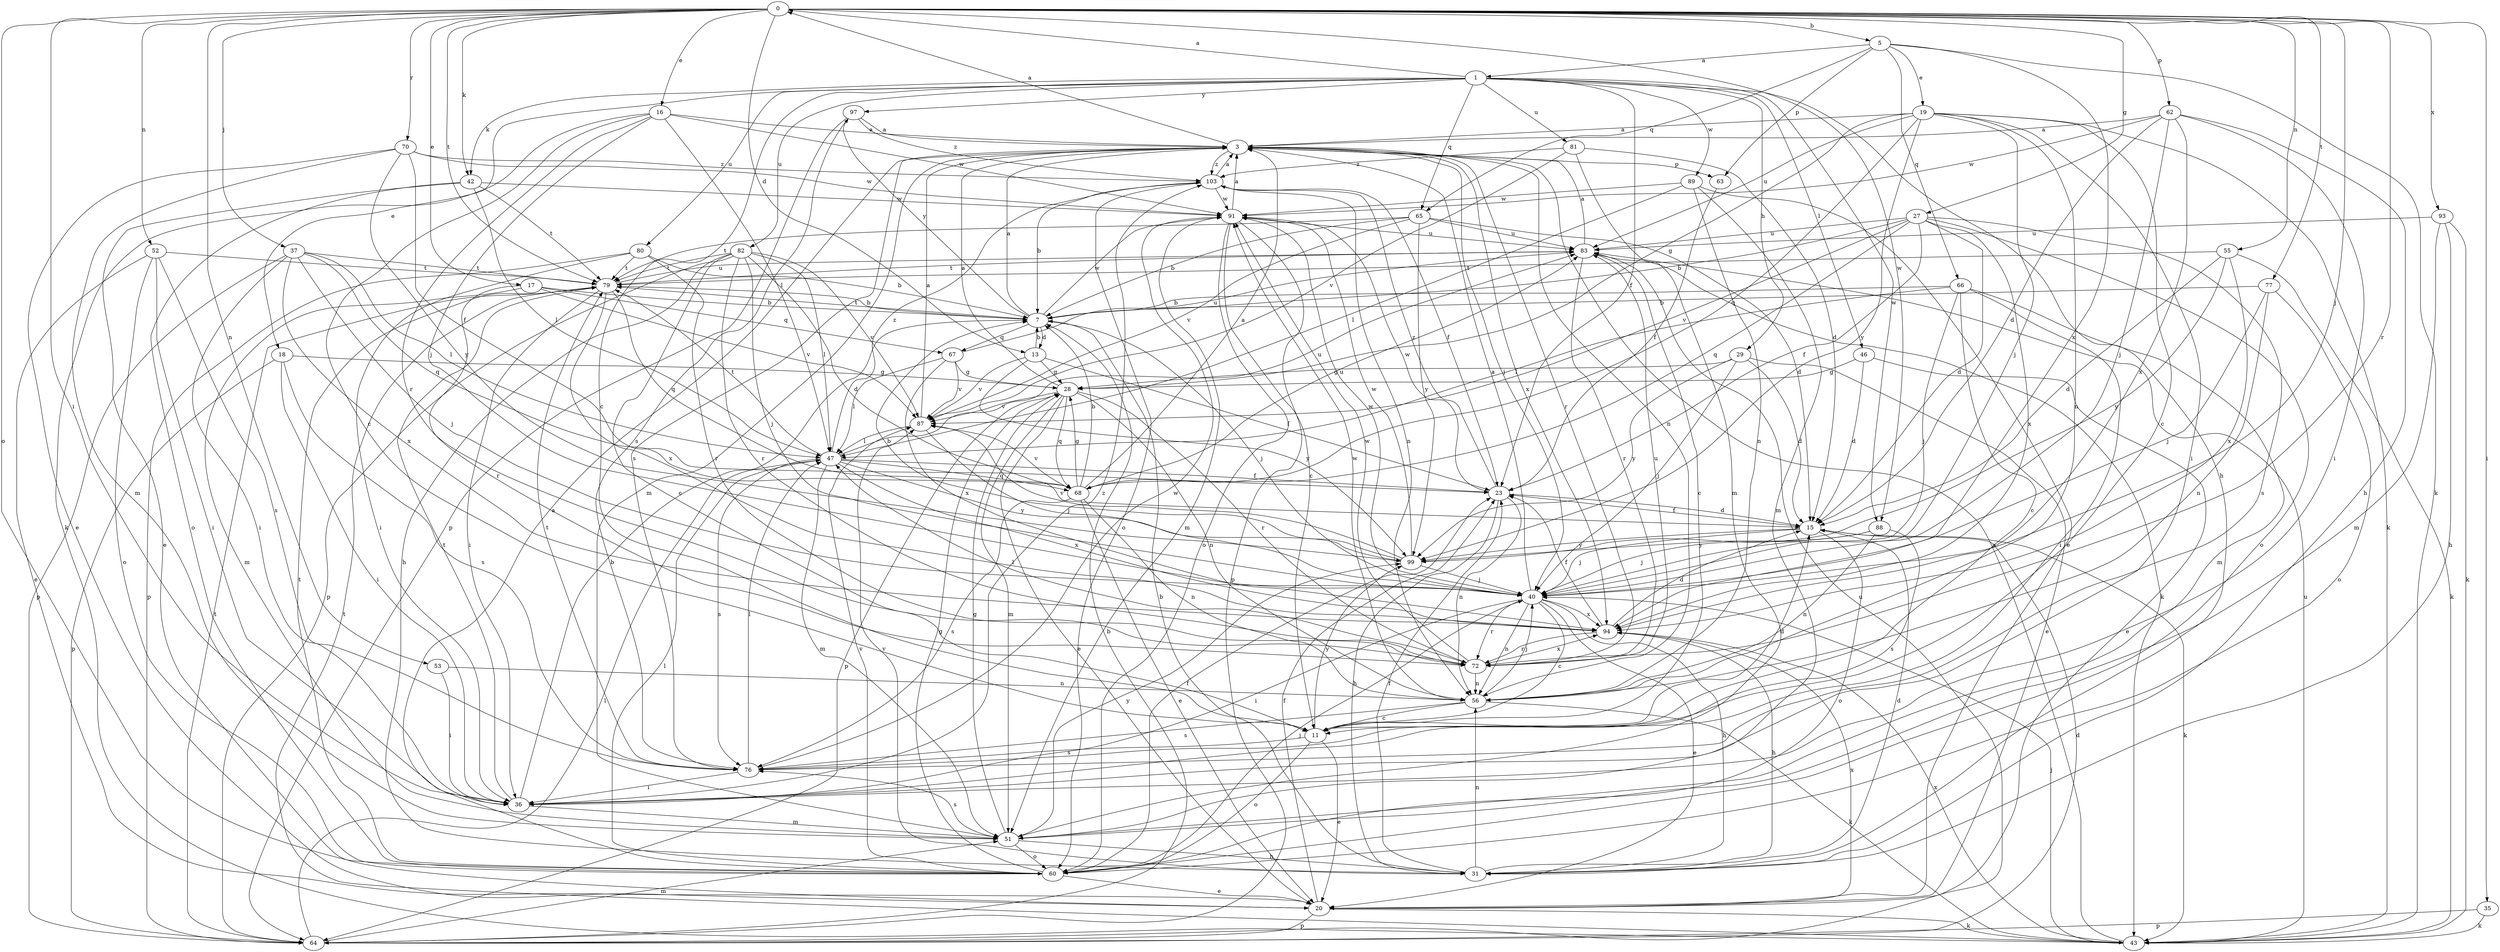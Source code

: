 strict digraph  {
0;
1;
3;
5;
7;
11;
13;
15;
16;
17;
18;
19;
20;
23;
27;
28;
29;
31;
35;
36;
37;
40;
42;
43;
46;
47;
51;
52;
53;
55;
56;
60;
62;
63;
64;
65;
66;
67;
68;
70;
72;
76;
77;
79;
80;
81;
82;
83;
87;
88;
89;
91;
93;
94;
97;
99;
103;
0 -> 5  [label=b];
0 -> 13  [label=d];
0 -> 16  [label=e];
0 -> 17  [label=e];
0 -> 27  [label=g];
0 -> 35  [label=i];
0 -> 36  [label=i];
0 -> 37  [label=j];
0 -> 40  [label=j];
0 -> 42  [label=k];
0 -> 52  [label=n];
0 -> 53  [label=n];
0 -> 55  [label=n];
0 -> 60  [label=o];
0 -> 62  [label=p];
0 -> 70  [label=r];
0 -> 72  [label=r];
0 -> 77  [label=t];
0 -> 79  [label=t];
0 -> 88  [label=w];
0 -> 93  [label=x];
1 -> 0  [label=a];
1 -> 11  [label=c];
1 -> 18  [label=e];
1 -> 23  [label=f];
1 -> 29  [label=h];
1 -> 31  [label=h];
1 -> 42  [label=k];
1 -> 46  [label=l];
1 -> 65  [label=q];
1 -> 80  [label=u];
1 -> 81  [label=u];
1 -> 82  [label=u];
1 -> 88  [label=w];
1 -> 89  [label=w];
1 -> 97  [label=y];
3 -> 0  [label=a];
3 -> 40  [label=j];
3 -> 51  [label=m];
3 -> 56  [label=n];
3 -> 63  [label=p];
3 -> 72  [label=r];
3 -> 76  [label=s];
3 -> 94  [label=x];
3 -> 103  [label=z];
5 -> 1  [label=a];
5 -> 19  [label=e];
5 -> 43  [label=k];
5 -> 63  [label=p];
5 -> 65  [label=q];
5 -> 66  [label=q];
5 -> 94  [label=x];
7 -> 3  [label=a];
7 -> 13  [label=d];
7 -> 40  [label=j];
7 -> 67  [label=q];
7 -> 79  [label=t];
7 -> 91  [label=w];
7 -> 97  [label=y];
11 -> 15  [label=d];
11 -> 20  [label=e];
11 -> 60  [label=o];
11 -> 76  [label=s];
11 -> 99  [label=y];
13 -> 7  [label=b];
13 -> 23  [label=f];
13 -> 28  [label=g];
13 -> 87  [label=v];
13 -> 99  [label=y];
15 -> 23  [label=f];
15 -> 40  [label=j];
15 -> 43  [label=k];
15 -> 60  [label=o];
15 -> 99  [label=y];
16 -> 3  [label=a];
16 -> 11  [label=c];
16 -> 40  [label=j];
16 -> 43  [label=k];
16 -> 47  [label=l];
16 -> 72  [label=r];
16 -> 91  [label=w];
17 -> 7  [label=b];
17 -> 51  [label=m];
17 -> 67  [label=q];
17 -> 72  [label=r];
17 -> 87  [label=v];
18 -> 28  [label=g];
18 -> 36  [label=i];
18 -> 64  [label=p];
18 -> 76  [label=s];
19 -> 3  [label=a];
19 -> 11  [label=c];
19 -> 28  [label=g];
19 -> 36  [label=i];
19 -> 40  [label=j];
19 -> 43  [label=k];
19 -> 56  [label=n];
19 -> 68  [label=q];
19 -> 83  [label=u];
19 -> 99  [label=y];
20 -> 23  [label=f];
20 -> 43  [label=k];
20 -> 64  [label=p];
20 -> 94  [label=x];
23 -> 15  [label=d];
23 -> 31  [label=h];
23 -> 56  [label=n];
23 -> 91  [label=w];
23 -> 103  [label=z];
27 -> 7  [label=b];
27 -> 15  [label=d];
27 -> 23  [label=f];
27 -> 60  [label=o];
27 -> 68  [label=q];
27 -> 76  [label=s];
27 -> 83  [label=u];
27 -> 87  [label=v];
27 -> 94  [label=x];
28 -> 3  [label=a];
28 -> 20  [label=e];
28 -> 51  [label=m];
28 -> 56  [label=n];
28 -> 64  [label=p];
28 -> 68  [label=q];
28 -> 72  [label=r];
28 -> 87  [label=v];
29 -> 15  [label=d];
29 -> 20  [label=e];
29 -> 28  [label=g];
29 -> 40  [label=j];
29 -> 99  [label=y];
31 -> 7  [label=b];
31 -> 15  [label=d];
31 -> 23  [label=f];
31 -> 56  [label=n];
31 -> 87  [label=v];
35 -> 43  [label=k];
35 -> 64  [label=p];
36 -> 7  [label=b];
36 -> 51  [label=m];
36 -> 79  [label=t];
36 -> 103  [label=z];
37 -> 36  [label=i];
37 -> 40  [label=j];
37 -> 47  [label=l];
37 -> 64  [label=p];
37 -> 68  [label=q];
37 -> 79  [label=t];
37 -> 94  [label=x];
40 -> 3  [label=a];
40 -> 11  [label=c];
40 -> 20  [label=e];
40 -> 31  [label=h];
40 -> 36  [label=i];
40 -> 56  [label=n];
40 -> 72  [label=r];
40 -> 91  [label=w];
40 -> 94  [label=x];
42 -> 20  [label=e];
42 -> 47  [label=l];
42 -> 60  [label=o];
42 -> 79  [label=t];
42 -> 91  [label=w];
43 -> 3  [label=a];
43 -> 40  [label=j];
43 -> 79  [label=t];
43 -> 83  [label=u];
43 -> 94  [label=x];
46 -> 15  [label=d];
46 -> 20  [label=e];
46 -> 28  [label=g];
47 -> 23  [label=f];
47 -> 51  [label=m];
47 -> 68  [label=q];
47 -> 76  [label=s];
47 -> 79  [label=t];
47 -> 83  [label=u];
47 -> 94  [label=x];
47 -> 99  [label=y];
47 -> 103  [label=z];
51 -> 28  [label=g];
51 -> 31  [label=h];
51 -> 60  [label=o];
51 -> 76  [label=s];
51 -> 99  [label=y];
52 -> 20  [label=e];
52 -> 36  [label=i];
52 -> 60  [label=o];
52 -> 76  [label=s];
52 -> 79  [label=t];
53 -> 36  [label=i];
53 -> 56  [label=n];
55 -> 15  [label=d];
55 -> 43  [label=k];
55 -> 79  [label=t];
55 -> 94  [label=x];
55 -> 99  [label=y];
56 -> 11  [label=c];
56 -> 40  [label=j];
56 -> 43  [label=k];
56 -> 76  [label=s];
56 -> 91  [label=w];
60 -> 3  [label=a];
60 -> 20  [label=e];
60 -> 23  [label=f];
60 -> 28  [label=g];
60 -> 40  [label=j];
60 -> 47  [label=l];
60 -> 79  [label=t];
60 -> 87  [label=v];
62 -> 3  [label=a];
62 -> 15  [label=d];
62 -> 31  [label=h];
62 -> 36  [label=i];
62 -> 40  [label=j];
62 -> 91  [label=w];
62 -> 94  [label=x];
63 -> 23  [label=f];
64 -> 7  [label=b];
64 -> 15  [label=d];
64 -> 47  [label=l];
64 -> 51  [label=m];
64 -> 79  [label=t];
64 -> 83  [label=u];
65 -> 7  [label=b];
65 -> 15  [label=d];
65 -> 79  [label=t];
65 -> 83  [label=u];
65 -> 87  [label=v];
65 -> 99  [label=y];
66 -> 7  [label=b];
66 -> 11  [label=c];
66 -> 36  [label=i];
66 -> 40  [label=j];
66 -> 47  [label=l];
66 -> 51  [label=m];
67 -> 28  [label=g];
67 -> 47  [label=l];
67 -> 83  [label=u];
67 -> 87  [label=v];
67 -> 94  [label=x];
68 -> 3  [label=a];
68 -> 7  [label=b];
68 -> 20  [label=e];
68 -> 28  [label=g];
68 -> 56  [label=n];
68 -> 76  [label=s];
68 -> 83  [label=u];
68 -> 87  [label=v];
70 -> 20  [label=e];
70 -> 23  [label=f];
70 -> 51  [label=m];
70 -> 91  [label=w];
70 -> 99  [label=y];
70 -> 103  [label=z];
72 -> 47  [label=l];
72 -> 56  [label=n];
72 -> 83  [label=u];
72 -> 91  [label=w];
72 -> 94  [label=x];
76 -> 36  [label=i];
76 -> 47  [label=l];
76 -> 79  [label=t];
76 -> 91  [label=w];
77 -> 7  [label=b];
77 -> 40  [label=j];
77 -> 56  [label=n];
77 -> 60  [label=o];
79 -> 7  [label=b];
79 -> 36  [label=i];
79 -> 68  [label=q];
79 -> 83  [label=u];
79 -> 94  [label=x];
80 -> 7  [label=b];
80 -> 36  [label=i];
80 -> 64  [label=p];
80 -> 72  [label=r];
80 -> 79  [label=t];
81 -> 15  [label=d];
81 -> 51  [label=m];
81 -> 87  [label=v];
81 -> 103  [label=z];
82 -> 11  [label=c];
82 -> 15  [label=d];
82 -> 31  [label=h];
82 -> 40  [label=j];
82 -> 47  [label=l];
82 -> 64  [label=p];
82 -> 72  [label=r];
82 -> 79  [label=t];
82 -> 87  [label=v];
83 -> 3  [label=a];
83 -> 11  [label=c];
83 -> 43  [label=k];
83 -> 72  [label=r];
83 -> 79  [label=t];
87 -> 3  [label=a];
87 -> 40  [label=j];
87 -> 47  [label=l];
88 -> 40  [label=j];
88 -> 56  [label=n];
88 -> 76  [label=s];
88 -> 99  [label=y];
89 -> 20  [label=e];
89 -> 47  [label=l];
89 -> 51  [label=m];
89 -> 56  [label=n];
89 -> 91  [label=w];
91 -> 3  [label=a];
91 -> 11  [label=c];
91 -> 51  [label=m];
91 -> 60  [label=o];
91 -> 64  [label=p];
91 -> 83  [label=u];
93 -> 31  [label=h];
93 -> 43  [label=k];
93 -> 51  [label=m];
93 -> 83  [label=u];
94 -> 15  [label=d];
94 -> 23  [label=f];
94 -> 31  [label=h];
94 -> 72  [label=r];
97 -> 3  [label=a];
97 -> 64  [label=p];
97 -> 76  [label=s];
97 -> 103  [label=z];
99 -> 7  [label=b];
99 -> 40  [label=j];
99 -> 87  [label=v];
99 -> 91  [label=w];
103 -> 3  [label=a];
103 -> 7  [label=b];
103 -> 23  [label=f];
103 -> 56  [label=n];
103 -> 60  [label=o];
103 -> 91  [label=w];
}
